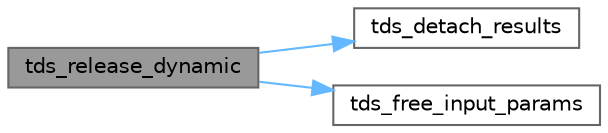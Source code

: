 digraph "tds_release_dynamic"
{
 // LATEX_PDF_SIZE
  bgcolor="transparent";
  edge [fontname=Helvetica,fontsize=10,labelfontname=Helvetica,labelfontsize=10];
  node [fontname=Helvetica,fontsize=10,shape=box,height=0.2,width=0.4];
  rankdir="LR";
  Node1 [id="Node000001",label="tds_release_dynamic",height=0.2,width=0.4,color="gray40", fillcolor="grey60", style="filled", fontcolor="black",tooltip="Frees dynamic statement."];
  Node1 -> Node2 [id="edge1_Node000001_Node000002",color="steelblue1",style="solid",tooltip=" "];
  Node2 [id="Node000002",label="tds_detach_results",height=0.2,width=0.4,color="grey40", fillcolor="white", style="filled",URL="$a00577.html#ga1d60bf443e274797b1d1a9e7418ab962",tooltip="Detach result info from it current socket."];
  Node1 -> Node3 [id="edge2_Node000001_Node000003",color="steelblue1",style="solid",tooltip=" "];
  Node3 [id="Node000003",label="tds_free_input_params",height=0.2,width=0.4,color="grey40", fillcolor="white", style="filled",URL="$a00577.html#gabdc5fee73b22345c02ab894e49ad7f95",tooltip="Frees all allocated input parameters of a dynamic statement."];
}
